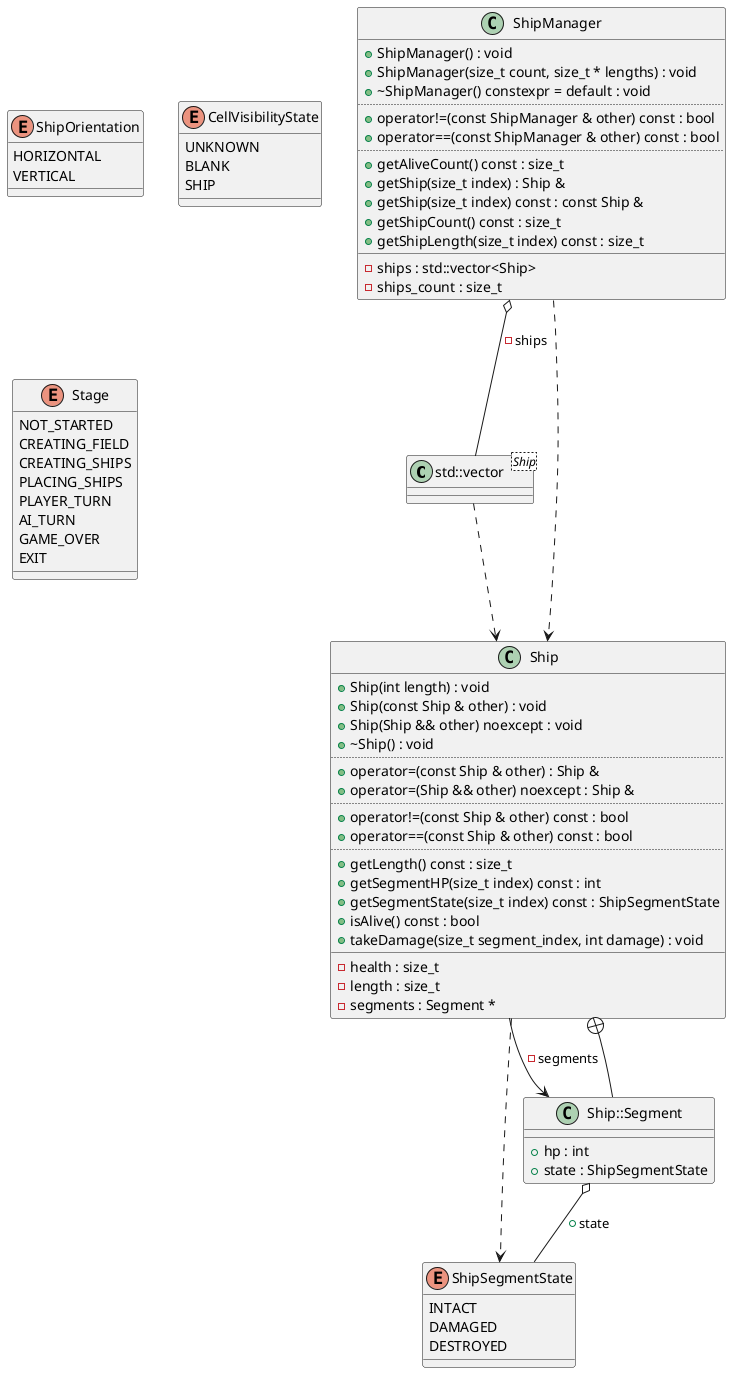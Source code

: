 @startuml
class "std::vector<Ship>" as C_0010668212532447068380
class C_0010668212532447068380 {
__
}
enum "ShipSegmentState" as C_0014256742677139282670
enum C_0014256742677139282670 {
INTACT
DAMAGED
DESTROYED
}
enum "ShipOrientation" as C_0002579181642537833876
enum C_0002579181642537833876 {
HORIZONTAL
VERTICAL
}
enum "CellVisibilityState" as C_0003333043679234439357
enum C_0003333043679234439357 {
UNKNOWN
BLANK
SHIP
}
enum "Stage" as C_0001935036015363084261
enum C_0001935036015363084261 {
NOT_STARTED
CREATING_FIELD
CREATING_SHIPS
PLACING_SHIPS
PLAYER_TURN
AI_TURN
GAME_OVER
EXIT
}
class "Ship" as C_0014529657433315016423
class C_0014529657433315016423 {
+Ship(int length) : void
+Ship(const Ship & other) : void
+Ship(Ship && other) noexcept : void
+~Ship() : void
..
+operator=(const Ship & other) : Ship &
+operator=(Ship && other) noexcept : Ship &
..
+operator!=(const Ship & other) const : bool
+operator==(const Ship & other) const : bool
..
+getLength() const : size_t
+getSegmentHP(size_t index) const : int
+getSegmentState(size_t index) const : ShipSegmentState
+isAlive() const : bool
+takeDamage(size_t segment_index, int damage) : void
__
-health : size_t
-length : size_t
-segments : Segment *
}
class "Ship::Segment" as C_0000674658759292391449
class C_0000674658759292391449 {
__
+hp : int
+state : ShipSegmentState
}
class "ShipManager" as C_0017499122254539489506
class C_0017499122254539489506 {
+ShipManager() : void
+ShipManager(size_t count, size_t * lengths) : void
+~ShipManager() constexpr = default : void
..
+operator!=(const ShipManager & other) const : bool
+operator==(const ShipManager & other) const : bool
..
+getAliveCount() const : size_t
+getShip(size_t index) : Ship &
+getShip(size_t index) const : const Ship &
+getShipCount() const : size_t
+getShipLength(size_t index) const : size_t
__
-ships : std::vector<Ship>
-ships_count : size_t
}
C_0010668212532447068380 ..> C_0014529657433315016423
C_0014529657433315016423 ..> C_0014256742677139282670
C_0014529657433315016423 --> C_0000674658759292391449 : -segments
C_0000674658759292391449 --+ C_0014529657433315016423
C_0000674658759292391449 o-- C_0014256742677139282670 : +state
C_0017499122254539489506 ..> C_0014529657433315016423
C_0017499122254539489506 o-- C_0010668212532447068380 : -ships

'Generated with clang-uml, version 0.5.5
'LLVM version clang version 18.1.8
@enduml
